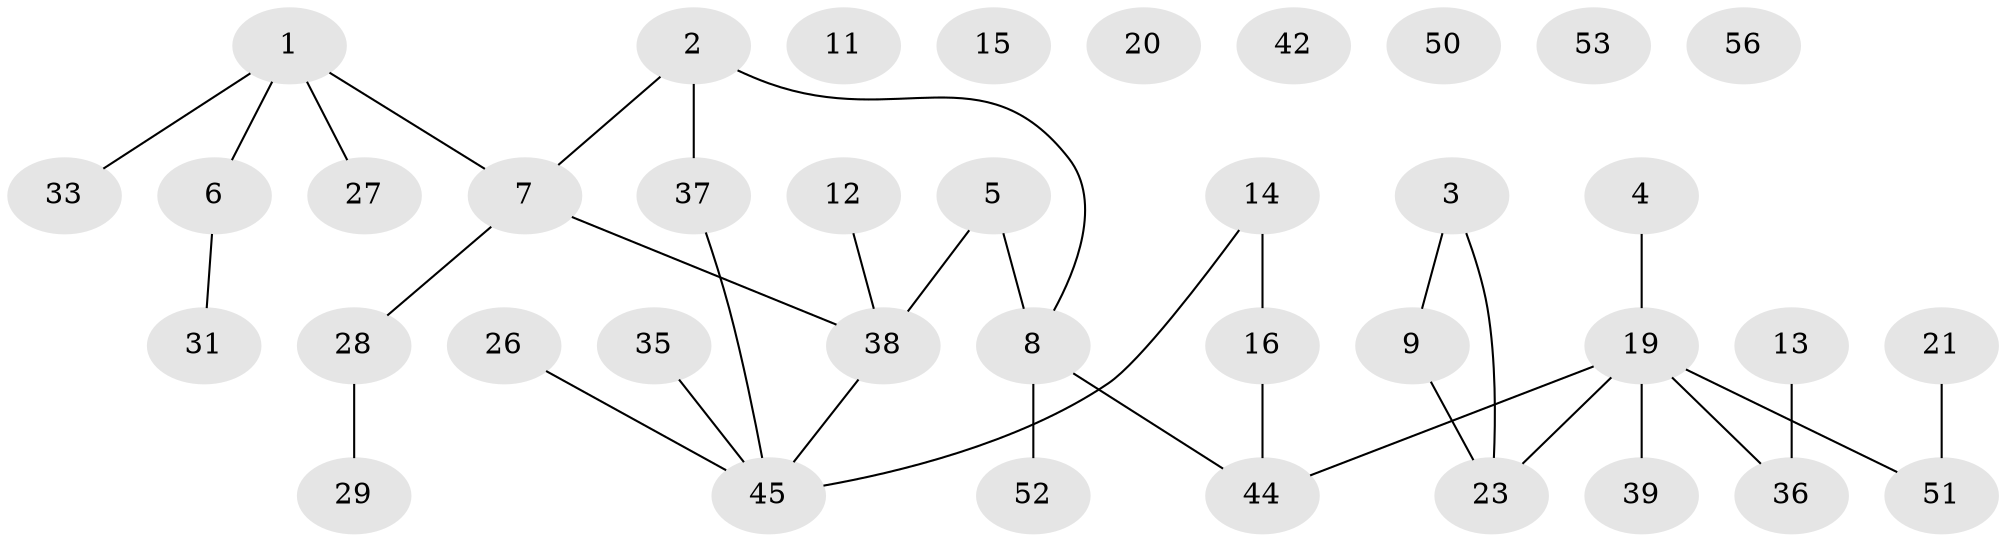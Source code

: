 // original degree distribution, {3: 0.21428571428571427, 2: 0.30357142857142855, 1: 0.2857142857142857, 4: 0.08928571428571429, 0: 0.10714285714285714}
// Generated by graph-tools (version 1.1) at 2025/41/03/06/25 10:41:23]
// undirected, 38 vertices, 34 edges
graph export_dot {
graph [start="1"]
  node [color=gray90,style=filled];
  1 [super="+40"];
  2 [super="+43"];
  3 [super="+30"];
  4;
  5;
  6 [super="+10"];
  7 [super="+17"];
  8 [super="+25"];
  9;
  11;
  12;
  13 [super="+18"];
  14 [super="+22"];
  15 [super="+32"];
  16 [super="+47"];
  19 [super="+24"];
  20;
  21 [super="+49"];
  23 [super="+54"];
  26 [super="+41"];
  27;
  28 [super="+34"];
  29;
  31;
  33;
  35;
  36;
  37 [super="+55"];
  38 [super="+46"];
  39;
  42;
  44;
  45 [super="+48"];
  50;
  51;
  52;
  53;
  56;
  1 -- 27;
  1 -- 33;
  1 -- 7;
  1 -- 6;
  2 -- 8;
  2 -- 37;
  2 -- 7;
  3 -- 9;
  3 -- 23;
  4 -- 19;
  5 -- 38;
  5 -- 8;
  6 -- 31;
  7 -- 38;
  7 -- 28;
  8 -- 44;
  8 -- 52;
  9 -- 23;
  12 -- 38;
  13 -- 36;
  14 -- 16 [weight=2];
  14 -- 45;
  16 -- 44;
  19 -- 39;
  19 -- 44;
  19 -- 51;
  19 -- 36;
  19 -- 23;
  21 -- 51;
  26 -- 45;
  28 -- 29;
  35 -- 45;
  37 -- 45;
  38 -- 45;
}
